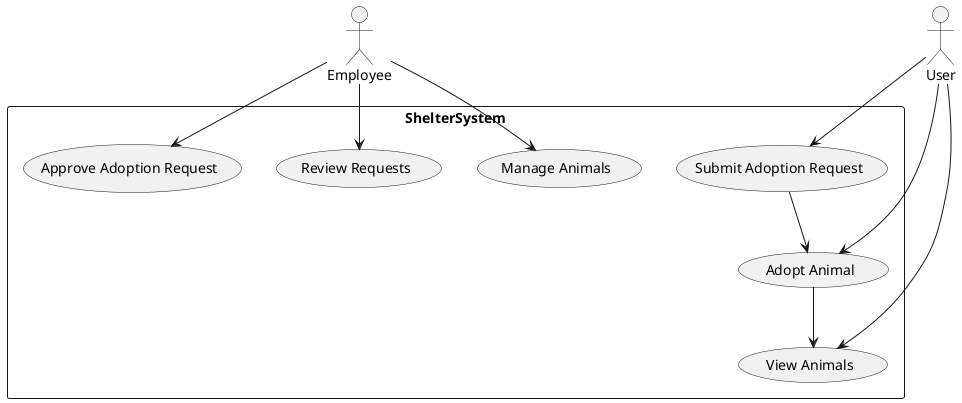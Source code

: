 @startuml
actor User
actor Employee as Worker

rectangle ShelterSystem {
    usecase "View Animals" as UC_ViewAnimals
    usecase "Adopt Animal" as UC_AdoptAnimal
    usecase "Submit Adoption Request" as UC_SubmitRequest
    usecase "Manage Animals" as UC_ManageAnimals
    usecase "Review Requests" as UC_ReviewRequests
    usecase "Approve Adoption Request" as UC_ApproveRequest
}

User --> UC_ViewAnimals
User --> UC_AdoptAnimal
User --> UC_SubmitRequest

Worker --> UC_ManageAnimals
Worker --> UC_ReviewRequests
Worker --> UC_ApproveRequest

UC_AdoptAnimal --> UC_ViewAnimals
UC_SubmitRequest --> UC_AdoptAnimal
@enduml
